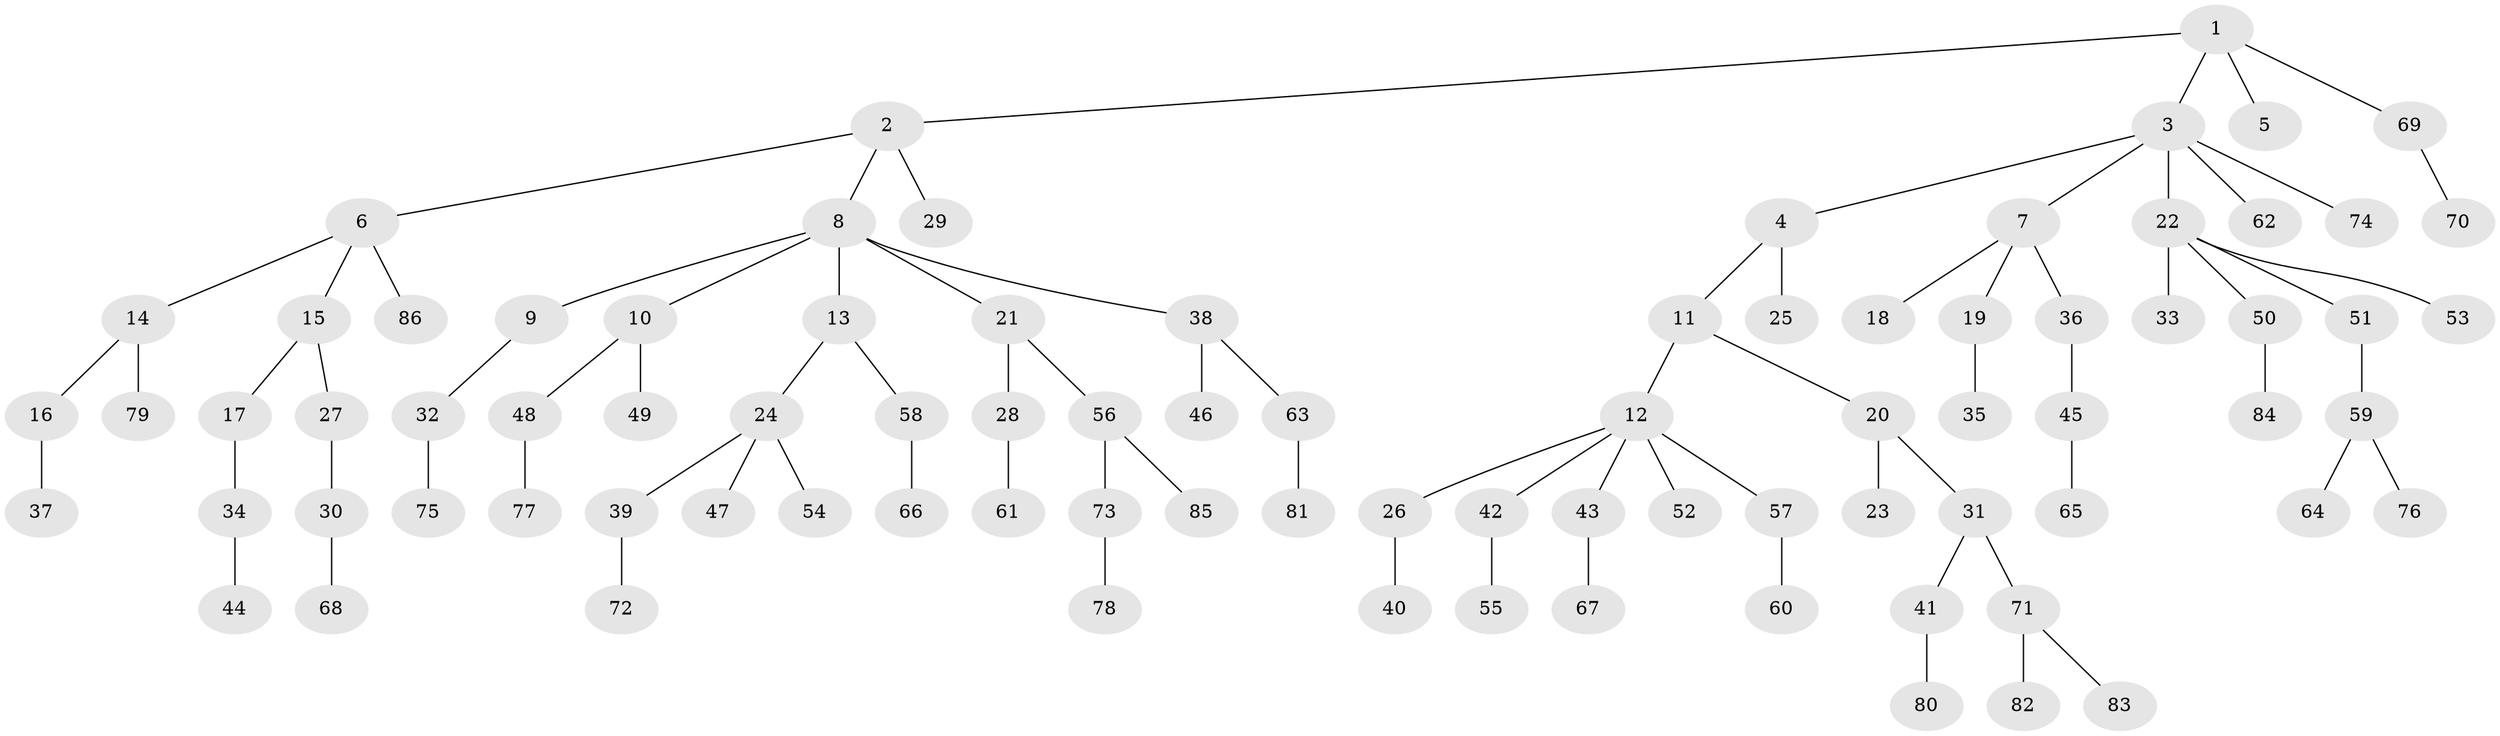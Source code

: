 // Generated by graph-tools (version 1.1) at 2025/02/03/09/25 03:02:21]
// undirected, 86 vertices, 85 edges
graph export_dot {
graph [start="1"]
  node [color=gray90,style=filled];
  1;
  2;
  3;
  4;
  5;
  6;
  7;
  8;
  9;
  10;
  11;
  12;
  13;
  14;
  15;
  16;
  17;
  18;
  19;
  20;
  21;
  22;
  23;
  24;
  25;
  26;
  27;
  28;
  29;
  30;
  31;
  32;
  33;
  34;
  35;
  36;
  37;
  38;
  39;
  40;
  41;
  42;
  43;
  44;
  45;
  46;
  47;
  48;
  49;
  50;
  51;
  52;
  53;
  54;
  55;
  56;
  57;
  58;
  59;
  60;
  61;
  62;
  63;
  64;
  65;
  66;
  67;
  68;
  69;
  70;
  71;
  72;
  73;
  74;
  75;
  76;
  77;
  78;
  79;
  80;
  81;
  82;
  83;
  84;
  85;
  86;
  1 -- 2;
  1 -- 3;
  1 -- 5;
  1 -- 69;
  2 -- 6;
  2 -- 8;
  2 -- 29;
  3 -- 4;
  3 -- 7;
  3 -- 22;
  3 -- 62;
  3 -- 74;
  4 -- 11;
  4 -- 25;
  6 -- 14;
  6 -- 15;
  6 -- 86;
  7 -- 18;
  7 -- 19;
  7 -- 36;
  8 -- 9;
  8 -- 10;
  8 -- 13;
  8 -- 21;
  8 -- 38;
  9 -- 32;
  10 -- 48;
  10 -- 49;
  11 -- 12;
  11 -- 20;
  12 -- 26;
  12 -- 42;
  12 -- 43;
  12 -- 52;
  12 -- 57;
  13 -- 24;
  13 -- 58;
  14 -- 16;
  14 -- 79;
  15 -- 17;
  15 -- 27;
  16 -- 37;
  17 -- 34;
  19 -- 35;
  20 -- 23;
  20 -- 31;
  21 -- 28;
  21 -- 56;
  22 -- 33;
  22 -- 50;
  22 -- 51;
  22 -- 53;
  24 -- 39;
  24 -- 47;
  24 -- 54;
  26 -- 40;
  27 -- 30;
  28 -- 61;
  30 -- 68;
  31 -- 41;
  31 -- 71;
  32 -- 75;
  34 -- 44;
  36 -- 45;
  38 -- 46;
  38 -- 63;
  39 -- 72;
  41 -- 80;
  42 -- 55;
  43 -- 67;
  45 -- 65;
  48 -- 77;
  50 -- 84;
  51 -- 59;
  56 -- 73;
  56 -- 85;
  57 -- 60;
  58 -- 66;
  59 -- 64;
  59 -- 76;
  63 -- 81;
  69 -- 70;
  71 -- 82;
  71 -- 83;
  73 -- 78;
}
